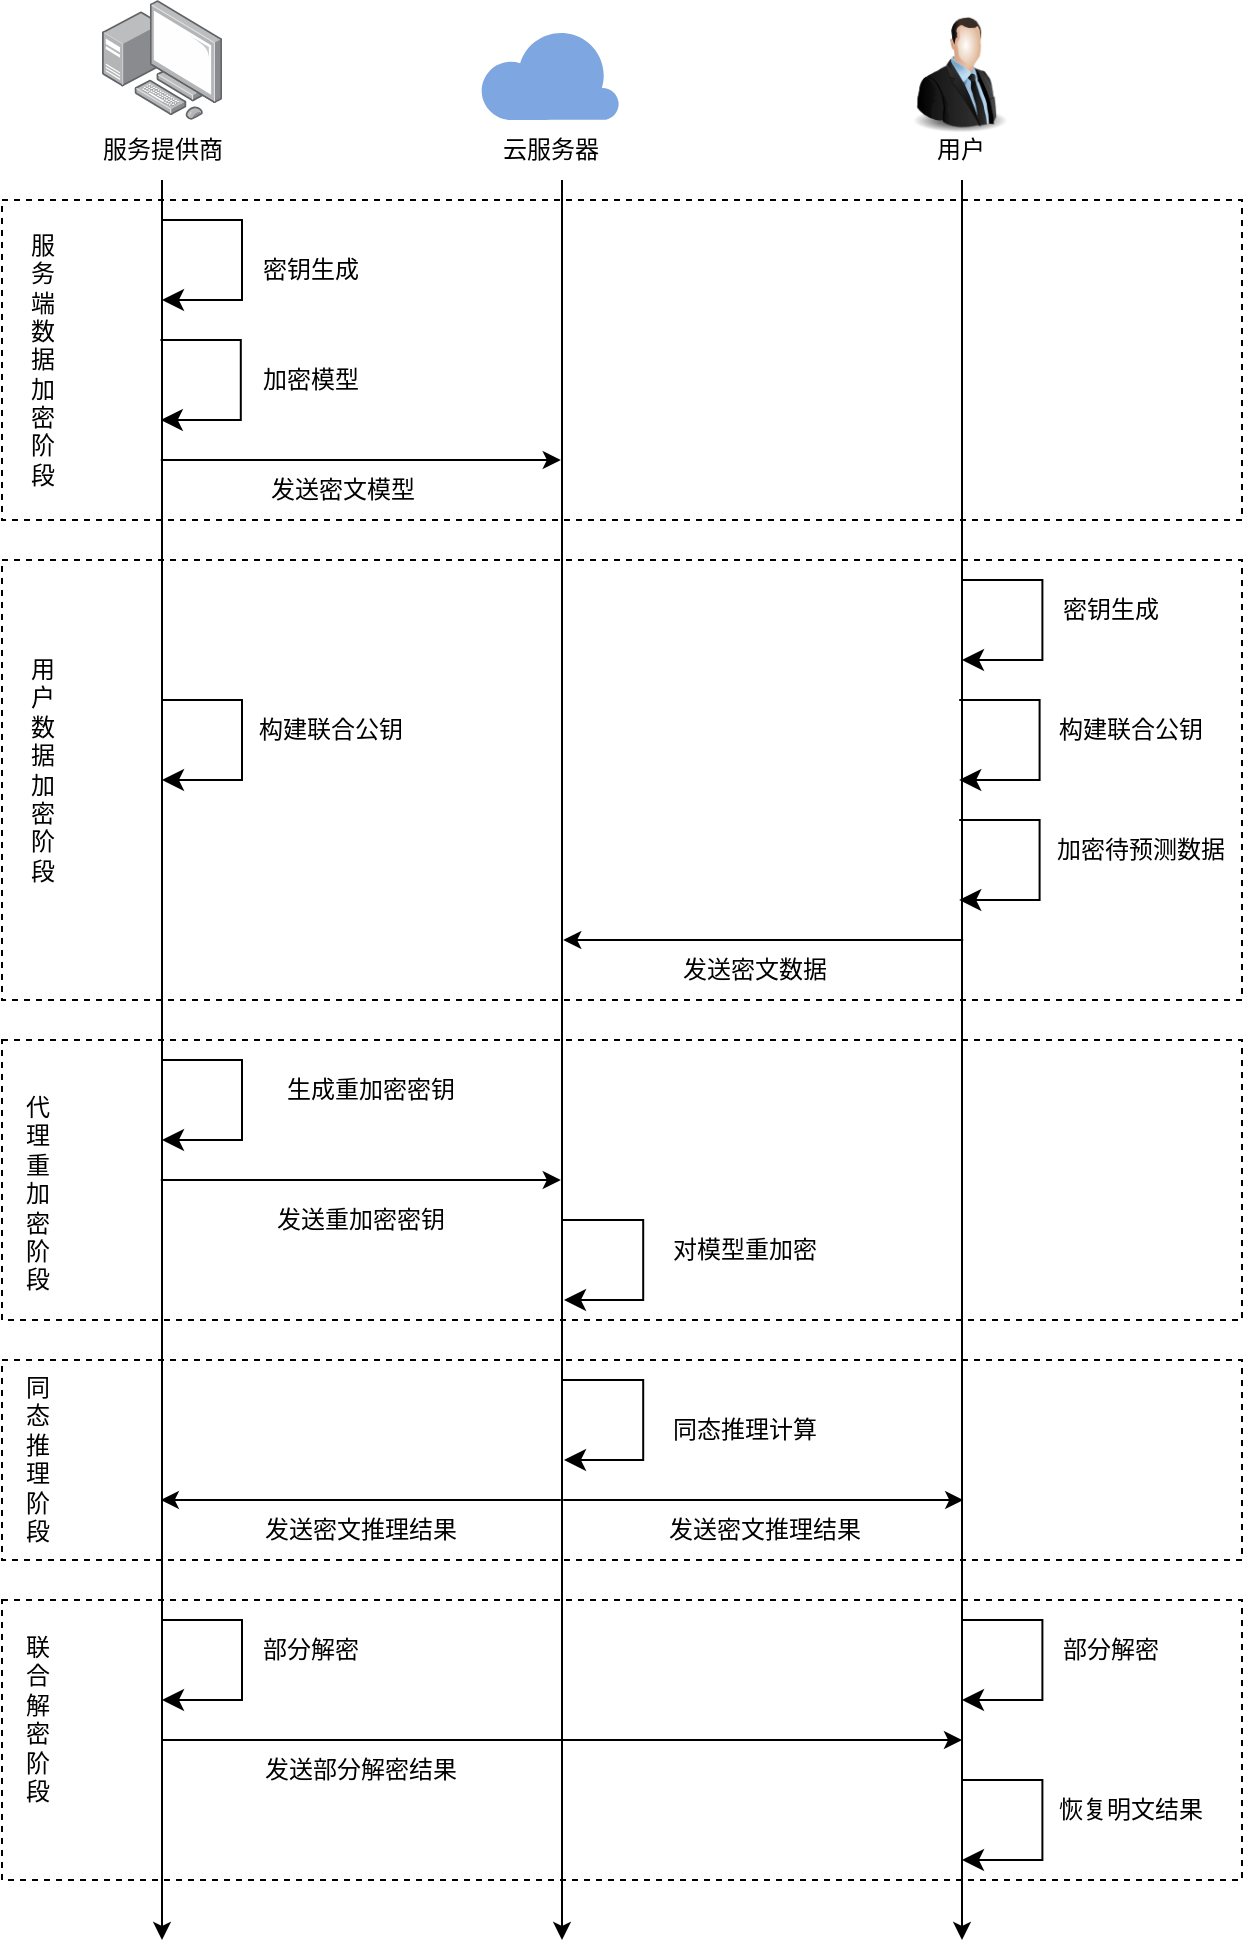 <mxfile version="21.1.1" type="github">
  <diagram name="Page-1" id="0783ab3e-0a74-02c8-0abd-f7b4e66b4bec">
    <mxGraphModel dx="897" dy="576" grid="1" gridSize="10" guides="1" tooltips="1" connect="1" arrows="1" fold="1" page="0" pageScale="1" pageWidth="850" pageHeight="1100" background="none" math="0" shadow="0">
      <root>
        <mxCell id="0" />
        <mxCell id="1" parent="0" />
        <mxCell id="6eeUF1nFgF9wZcy9RrWe-5" value="" style="rounded=0;whiteSpace=wrap;html=1;dashed=1;fillColor=none;" vertex="1" parent="1">
          <mxGeometry y="410" width="620" height="220" as="geometry" />
        </mxCell>
        <mxCell id="6eeUF1nFgF9wZcy9RrWe-2" value="" style="rounded=0;whiteSpace=wrap;html=1;dashed=1;fillColor=none;" vertex="1" parent="1">
          <mxGeometry y="230" width="620" height="160" as="geometry" />
        </mxCell>
        <mxCell id="6eeUF1nFgF9wZcy9RrWe-11" value="" style="rounded=0;whiteSpace=wrap;html=1;dashed=1;fillColor=none;" vertex="1" parent="1">
          <mxGeometry y="930" width="620" height="140" as="geometry" />
        </mxCell>
        <mxCell id="6eeUF1nFgF9wZcy9RrWe-10" value="" style="rounded=0;whiteSpace=wrap;html=1;dashed=1;fillColor=none;" vertex="1" parent="1">
          <mxGeometry y="810" width="620" height="100" as="geometry" />
        </mxCell>
        <mxCell id="6eeUF1nFgF9wZcy9RrWe-7" value="" style="rounded=0;whiteSpace=wrap;html=1;dashed=1;fillColor=none;" vertex="1" parent="1">
          <mxGeometry y="650" width="620" height="140" as="geometry" />
        </mxCell>
        <mxCell id="P2ULtPyCxcWZZ4vpyr7f-1" value="" style="image;html=1;image=img/lib/clip_art/people/Suit_Man_128x128.png" parent="1" vertex="1">
          <mxGeometry x="448.8" y="137" width="60" height="60" as="geometry" />
        </mxCell>
        <mxCell id="P2ULtPyCxcWZZ4vpyr7f-2" value="用户" style="text;html=1;align=center;verticalAlign=middle;resizable=0;points=[];autosize=1;strokeColor=none;fillColor=none;" parent="1" vertex="1">
          <mxGeometry x="453.8" y="190" width="50" height="30" as="geometry" />
        </mxCell>
        <mxCell id="P2ULtPyCxcWZZ4vpyr7f-3" value="" style="image;points=[];aspect=fixed;html=1;align=center;shadow=0;dashed=0;image=img/lib/allied_telesis/computer_and_terminals/Personal_Computer_with_Server.svg;" parent="1" vertex="1">
          <mxGeometry x="50" y="130" width="60" height="60" as="geometry" />
        </mxCell>
        <mxCell id="P2ULtPyCxcWZZ4vpyr7f-4" value="服务提供商" style="text;html=1;align=center;verticalAlign=middle;resizable=0;points=[];autosize=1;strokeColor=none;fillColor=none;" parent="1" vertex="1">
          <mxGeometry x="40" y="190" width="80" height="30" as="geometry" />
        </mxCell>
        <mxCell id="P2ULtPyCxcWZZ4vpyr7f-6" value="" style="verticalLabelPosition=bottom;html=1;verticalAlign=top;align=center;strokeColor=none;fillColor=#7EA6E0;shape=mxgraph.azure.cloud;" parent="1" vertex="1">
          <mxGeometry x="238.8" y="144" width="70" height="46" as="geometry" />
        </mxCell>
        <mxCell id="P2ULtPyCxcWZZ4vpyr7f-8" value="云服务器" style="text;html=1;align=center;verticalAlign=middle;resizable=0;points=[];autosize=1;strokeColor=none;fillColor=none;" parent="1" vertex="1">
          <mxGeometry x="238.8" y="190" width="70" height="30" as="geometry" />
        </mxCell>
        <mxCell id="P2ULtPyCxcWZZ4vpyr7f-9" value="" style="endArrow=classic;html=1;rounded=0;" parent="1" edge="1">
          <mxGeometry width="50" height="50" relative="1" as="geometry">
            <mxPoint x="80" y="220" as="sourcePoint" />
            <mxPoint x="80" y="1100" as="targetPoint" />
          </mxGeometry>
        </mxCell>
        <mxCell id="P2ULtPyCxcWZZ4vpyr7f-10" value="" style="endArrow=classic;html=1;rounded=0;" parent="1" edge="1">
          <mxGeometry width="50" height="50" relative="1" as="geometry">
            <mxPoint x="280" y="220" as="sourcePoint" />
            <mxPoint x="280" y="1100" as="targetPoint" />
          </mxGeometry>
        </mxCell>
        <mxCell id="P2ULtPyCxcWZZ4vpyr7f-11" value="" style="endArrow=classic;html=1;rounded=0;" parent="1" edge="1">
          <mxGeometry width="50" height="50" relative="1" as="geometry">
            <mxPoint x="480" y="220" as="sourcePoint" />
            <mxPoint x="480" y="1100" as="targetPoint" />
          </mxGeometry>
        </mxCell>
        <mxCell id="P2ULtPyCxcWZZ4vpyr7f-14" value="" style="edgeStyle=elbowEdgeStyle;elbow=horizontal;endArrow=classic;html=1;curved=0;rounded=0;endSize=8;startSize=8;" parent="1" edge="1">
          <mxGeometry width="50" height="50" relative="1" as="geometry">
            <mxPoint x="79.8" y="240" as="sourcePoint" />
            <mxPoint x="80" y="280" as="targetPoint" />
            <Array as="points">
              <mxPoint x="120.0" y="270" />
            </Array>
          </mxGeometry>
        </mxCell>
        <mxCell id="P2ULtPyCxcWZZ4vpyr7f-15" value="密钥生成" style="text;html=1;align=center;verticalAlign=middle;resizable=0;points=[];autosize=1;strokeColor=none;fillColor=none;" parent="1" vertex="1">
          <mxGeometry x="119.4" y="250" width="70" height="30" as="geometry" />
        </mxCell>
        <mxCell id="P2ULtPyCxcWZZ4vpyr7f-16" value="" style="edgeStyle=elbowEdgeStyle;elbow=horizontal;endArrow=classic;html=1;curved=0;rounded=0;endSize=8;startSize=8;" parent="1" edge="1">
          <mxGeometry width="50" height="50" relative="1" as="geometry">
            <mxPoint x="79.2" y="300" as="sourcePoint" />
            <mxPoint x="79.4" y="340" as="targetPoint" />
            <Array as="points">
              <mxPoint x="119.4" y="330" />
            </Array>
          </mxGeometry>
        </mxCell>
        <mxCell id="P2ULtPyCxcWZZ4vpyr7f-17" value="加密模型" style="text;html=1;align=center;verticalAlign=middle;resizable=0;points=[];autosize=1;strokeColor=none;fillColor=none;" parent="1" vertex="1">
          <mxGeometry x="119.4" y="305" width="70" height="30" as="geometry" />
        </mxCell>
        <mxCell id="P2ULtPyCxcWZZ4vpyr7f-18" value="" style="endArrow=classic;html=1;rounded=0;" parent="1" edge="1">
          <mxGeometry width="50" height="50" relative="1" as="geometry">
            <mxPoint x="79.4" y="360" as="sourcePoint" />
            <mxPoint x="279.4" y="360" as="targetPoint" />
          </mxGeometry>
        </mxCell>
        <mxCell id="P2ULtPyCxcWZZ4vpyr7f-19" value="发送密文模型" style="text;html=1;align=center;verticalAlign=middle;resizable=0;points=[];autosize=1;strokeColor=none;fillColor=none;" parent="1" vertex="1">
          <mxGeometry x="120" y="360" width="100" height="30" as="geometry" />
        </mxCell>
        <mxCell id="P2ULtPyCxcWZZ4vpyr7f-21" value="" style="edgeStyle=elbowEdgeStyle;elbow=horizontal;endArrow=classic;html=1;curved=0;rounded=0;endSize=8;startSize=8;" parent="1" edge="1">
          <mxGeometry width="50" height="50" relative="1" as="geometry">
            <mxPoint x="79.8" y="480" as="sourcePoint" />
            <mxPoint x="80" y="520" as="targetPoint" />
            <Array as="points">
              <mxPoint x="120.0" y="510" />
            </Array>
          </mxGeometry>
        </mxCell>
        <mxCell id="P2ULtPyCxcWZZ4vpyr7f-22" value="" style="edgeStyle=elbowEdgeStyle;elbow=horizontal;endArrow=classic;html=1;curved=0;rounded=0;endSize=8;startSize=8;" parent="1" edge="1">
          <mxGeometry width="50" height="50" relative="1" as="geometry">
            <mxPoint x="478.6" y="480" as="sourcePoint" />
            <mxPoint x="478.6" y="520" as="targetPoint" />
            <Array as="points">
              <mxPoint x="518.8" y="510" />
            </Array>
          </mxGeometry>
        </mxCell>
        <mxCell id="P2ULtPyCxcWZZ4vpyr7f-23" value="构建联合公钥" style="text;html=1;align=center;verticalAlign=middle;resizable=0;points=[];autosize=1;strokeColor=none;fillColor=none;" parent="1" vertex="1">
          <mxGeometry x="114.4" y="480" width="100" height="30" as="geometry" />
        </mxCell>
        <mxCell id="P2ULtPyCxcWZZ4vpyr7f-24" value="构建联合公钥" style="text;html=1;align=center;verticalAlign=middle;resizable=0;points=[];autosize=1;strokeColor=none;fillColor=none;" parent="1" vertex="1">
          <mxGeometry x="513.8" y="480" width="100" height="30" as="geometry" />
        </mxCell>
        <mxCell id="P2ULtPyCxcWZZ4vpyr7f-26" value="" style="edgeStyle=elbowEdgeStyle;elbow=horizontal;endArrow=classic;html=1;curved=0;rounded=0;endSize=8;startSize=8;" parent="1" edge="1">
          <mxGeometry width="50" height="50" relative="1" as="geometry">
            <mxPoint x="480" y="420" as="sourcePoint" />
            <mxPoint x="480" y="460" as="targetPoint" />
            <Array as="points">
              <mxPoint x="520.2" y="450" />
            </Array>
          </mxGeometry>
        </mxCell>
        <mxCell id="P2ULtPyCxcWZZ4vpyr7f-27" value="密钥生成" style="text;html=1;align=center;verticalAlign=middle;resizable=0;points=[];autosize=1;strokeColor=none;fillColor=none;" parent="1" vertex="1">
          <mxGeometry x="518.8" y="420" width="70" height="30" as="geometry" />
        </mxCell>
        <mxCell id="P2ULtPyCxcWZZ4vpyr7f-30" value="" style="edgeStyle=elbowEdgeStyle;elbow=horizontal;endArrow=classic;html=1;curved=0;rounded=0;endSize=8;startSize=8;" parent="1" edge="1">
          <mxGeometry width="50" height="50" relative="1" as="geometry">
            <mxPoint x="478.6" y="540" as="sourcePoint" />
            <mxPoint x="478.6" y="580" as="targetPoint" />
            <Array as="points">
              <mxPoint x="518.8" y="570" />
            </Array>
          </mxGeometry>
        </mxCell>
        <mxCell id="P2ULtPyCxcWZZ4vpyr7f-31" value="加密待预测数据" style="text;html=1;align=center;verticalAlign=middle;resizable=0;points=[];autosize=1;strokeColor=none;fillColor=none;" parent="1" vertex="1">
          <mxGeometry x="513.8" y="540" width="110" height="30" as="geometry" />
        </mxCell>
        <mxCell id="P2ULtPyCxcWZZ4vpyr7f-32" value="" style="endArrow=classic;html=1;rounded=0;" parent="1" edge="1">
          <mxGeometry width="50" height="50" relative="1" as="geometry">
            <mxPoint x="480.6" y="600" as="sourcePoint" />
            <mxPoint x="280.6" y="600" as="targetPoint" />
          </mxGeometry>
        </mxCell>
        <mxCell id="P2ULtPyCxcWZZ4vpyr7f-33" value="发送密文数据" style="text;html=1;align=center;verticalAlign=middle;resizable=0;points=[];autosize=1;strokeColor=none;fillColor=none;" parent="1" vertex="1">
          <mxGeometry x="325.6" y="600" width="100" height="30" as="geometry" />
        </mxCell>
        <mxCell id="P2ULtPyCxcWZZ4vpyr7f-34" value="" style="edgeStyle=elbowEdgeStyle;elbow=horizontal;endArrow=classic;html=1;curved=0;rounded=0;endSize=8;startSize=8;" parent="1" edge="1">
          <mxGeometry width="50" height="50" relative="1" as="geometry">
            <mxPoint x="79.8" y="660" as="sourcePoint" />
            <mxPoint x="80" y="700" as="targetPoint" />
            <Array as="points">
              <mxPoint x="120" y="690" />
            </Array>
          </mxGeometry>
        </mxCell>
        <mxCell id="P2ULtPyCxcWZZ4vpyr7f-35" value="生成重加密密钥" style="text;html=1;align=center;verticalAlign=middle;resizable=0;points=[];autosize=1;strokeColor=none;fillColor=none;" parent="1" vertex="1">
          <mxGeometry x="128.8" y="660" width="110" height="30" as="geometry" />
        </mxCell>
        <mxCell id="P2ULtPyCxcWZZ4vpyr7f-36" value="" style="endArrow=classic;html=1;rounded=0;" parent="1" edge="1">
          <mxGeometry width="50" height="50" relative="1" as="geometry">
            <mxPoint x="79.4" y="720" as="sourcePoint" />
            <mxPoint x="279.4" y="720" as="targetPoint" />
          </mxGeometry>
        </mxCell>
        <mxCell id="P2ULtPyCxcWZZ4vpyr7f-37" value="发送重加密密钥" style="text;html=1;align=center;verticalAlign=middle;resizable=0;points=[];autosize=1;strokeColor=none;fillColor=none;" parent="1" vertex="1">
          <mxGeometry x="124.4" y="725" width="110" height="30" as="geometry" />
        </mxCell>
        <mxCell id="P2ULtPyCxcWZZ4vpyr7f-38" value="" style="edgeStyle=elbowEdgeStyle;elbow=horizontal;endArrow=classic;html=1;curved=0;rounded=0;endSize=8;startSize=8;" parent="1" edge="1">
          <mxGeometry width="50" height="50" relative="1" as="geometry">
            <mxPoint x="280.4" y="740" as="sourcePoint" />
            <mxPoint x="281" y="780" as="targetPoint" />
            <Array as="points">
              <mxPoint x="320.6" y="770" />
            </Array>
          </mxGeometry>
        </mxCell>
        <mxCell id="P2ULtPyCxcWZZ4vpyr7f-39" value="对模型重加密" style="text;html=1;align=center;verticalAlign=middle;resizable=0;points=[];autosize=1;strokeColor=none;fillColor=none;" parent="1" vertex="1">
          <mxGeometry x="320.6" y="740" width="100" height="30" as="geometry" />
        </mxCell>
        <mxCell id="P2ULtPyCxcWZZ4vpyr7f-40" value="" style="edgeStyle=elbowEdgeStyle;elbow=horizontal;endArrow=classic;html=1;curved=0;rounded=0;endSize=8;startSize=8;" parent="1" edge="1">
          <mxGeometry width="50" height="50" relative="1" as="geometry">
            <mxPoint x="280.4" y="820" as="sourcePoint" />
            <mxPoint x="281" y="860" as="targetPoint" />
            <Array as="points">
              <mxPoint x="320.6" y="850" />
            </Array>
          </mxGeometry>
        </mxCell>
        <mxCell id="P2ULtPyCxcWZZ4vpyr7f-41" value="同态推理计算" style="text;html=1;align=center;verticalAlign=middle;resizable=0;points=[];autosize=1;strokeColor=none;fillColor=none;" parent="1" vertex="1">
          <mxGeometry x="320.6" y="830" width="100" height="30" as="geometry" />
        </mxCell>
        <mxCell id="P2ULtPyCxcWZZ4vpyr7f-42" value="" style="endArrow=classic;html=1;rounded=0;" parent="1" edge="1">
          <mxGeometry width="50" height="50" relative="1" as="geometry">
            <mxPoint x="280.6" y="880" as="sourcePoint" />
            <mxPoint x="480.6" y="880" as="targetPoint" />
          </mxGeometry>
        </mxCell>
        <mxCell id="P2ULtPyCxcWZZ4vpyr7f-43" value="" style="endArrow=classic;html=1;rounded=0;" parent="1" edge="1">
          <mxGeometry width="50" height="50" relative="1" as="geometry">
            <mxPoint x="279.4" y="880" as="sourcePoint" />
            <mxPoint x="79.4" y="880" as="targetPoint" />
          </mxGeometry>
        </mxCell>
        <mxCell id="P2ULtPyCxcWZZ4vpyr7f-44" value="发送密文推理结果" style="text;html=1;align=center;verticalAlign=middle;resizable=0;points=[];autosize=1;strokeColor=none;fillColor=none;" parent="1" vertex="1">
          <mxGeometry x="118.8" y="880" width="120" height="30" as="geometry" />
        </mxCell>
        <mxCell id="P2ULtPyCxcWZZ4vpyr7f-45" value="发送密文推理结果" style="text;html=1;align=center;verticalAlign=middle;resizable=0;points=[];autosize=1;strokeColor=none;fillColor=none;" parent="1" vertex="1">
          <mxGeometry x="320.6" y="880" width="120" height="30" as="geometry" />
        </mxCell>
        <mxCell id="P2ULtPyCxcWZZ4vpyr7f-46" value="" style="edgeStyle=elbowEdgeStyle;elbow=horizontal;endArrow=classic;html=1;curved=0;rounded=0;endSize=8;startSize=8;" parent="1" edge="1">
          <mxGeometry width="50" height="50" relative="1" as="geometry">
            <mxPoint x="79.8" y="940" as="sourcePoint" />
            <mxPoint x="80" y="980" as="targetPoint" />
            <Array as="points">
              <mxPoint x="120" y="970" />
            </Array>
          </mxGeometry>
        </mxCell>
        <mxCell id="P2ULtPyCxcWZZ4vpyr7f-47" value="部分解密" style="text;html=1;align=center;verticalAlign=middle;resizable=0;points=[];autosize=1;strokeColor=none;fillColor=none;" parent="1" vertex="1">
          <mxGeometry x="118.8" y="940" width="70" height="30" as="geometry" />
        </mxCell>
        <mxCell id="P2ULtPyCxcWZZ4vpyr7f-50" value="" style="edgeStyle=elbowEdgeStyle;elbow=horizontal;endArrow=classic;html=1;curved=0;rounded=0;endSize=8;startSize=8;" parent="1" edge="1">
          <mxGeometry width="50" height="50" relative="1" as="geometry">
            <mxPoint x="480" y="940" as="sourcePoint" />
            <mxPoint x="480" y="980" as="targetPoint" />
            <Array as="points">
              <mxPoint x="520.2" y="970" />
            </Array>
          </mxGeometry>
        </mxCell>
        <mxCell id="P2ULtPyCxcWZZ4vpyr7f-51" value="部分解密" style="text;html=1;align=center;verticalAlign=middle;resizable=0;points=[];autosize=1;strokeColor=none;fillColor=none;" parent="1" vertex="1">
          <mxGeometry x="518.8" y="940" width="70" height="30" as="geometry" />
        </mxCell>
        <mxCell id="P2ULtPyCxcWZZ4vpyr7f-52" value="" style="endArrow=classic;html=1;rounded=0;elbow=vertical;" parent="1" edge="1">
          <mxGeometry width="50" height="50" relative="1" as="geometry">
            <mxPoint x="80" y="1000" as="sourcePoint" />
            <mxPoint x="480" y="1000" as="targetPoint" />
          </mxGeometry>
        </mxCell>
        <mxCell id="P2ULtPyCxcWZZ4vpyr7f-53" value="发送部分解密结果" style="text;html=1;align=center;verticalAlign=middle;resizable=0;points=[];autosize=1;strokeColor=none;fillColor=none;" parent="1" vertex="1">
          <mxGeometry x="118.8" y="1000" width="120" height="30" as="geometry" />
        </mxCell>
        <mxCell id="P2ULtPyCxcWZZ4vpyr7f-54" value="" style="edgeStyle=elbowEdgeStyle;elbow=horizontal;endArrow=classic;html=1;curved=0;rounded=0;endSize=8;startSize=8;" parent="1" edge="1">
          <mxGeometry width="50" height="50" relative="1" as="geometry">
            <mxPoint x="480" y="1020" as="sourcePoint" />
            <mxPoint x="480" y="1060" as="targetPoint" />
            <Array as="points">
              <mxPoint x="520.2" y="1050" />
            </Array>
          </mxGeometry>
        </mxCell>
        <mxCell id="P2ULtPyCxcWZZ4vpyr7f-55" value="恢复明文结果" style="text;html=1;align=center;verticalAlign=middle;resizable=0;points=[];autosize=1;strokeColor=none;fillColor=none;" parent="1" vertex="1">
          <mxGeometry x="513.8" y="1020" width="100" height="30" as="geometry" />
        </mxCell>
        <mxCell id="6eeUF1nFgF9wZcy9RrWe-3" value="服&lt;br&gt;务&lt;br&gt;端&lt;br&gt;数&lt;br&gt;据&lt;br&gt;加&lt;br&gt;密&lt;br&gt;阶&lt;br&gt;段" style="text;html=1;align=center;verticalAlign=middle;resizable=0;points=[];autosize=1;strokeColor=none;fillColor=none;" vertex="1" parent="1">
          <mxGeometry y="240" width="40" height="140" as="geometry" />
        </mxCell>
        <mxCell id="6eeUF1nFgF9wZcy9RrWe-6" value="用&lt;br&gt;户&lt;br&gt;数&lt;br&gt;据&lt;br&gt;加&lt;br&gt;密&lt;br&gt;阶&lt;br&gt;段" style="text;html=1;align=center;verticalAlign=middle;resizable=0;points=[];autosize=1;strokeColor=none;fillColor=none;" vertex="1" parent="1">
          <mxGeometry y="450" width="40" height="130" as="geometry" />
        </mxCell>
        <mxCell id="6eeUF1nFgF9wZcy9RrWe-9" value="&lt;span style=&quot;color: rgb(0, 0, 0); font-family: Helvetica; font-size: 12px; font-style: normal; font-variant-ligatures: normal; font-variant-caps: normal; font-weight: 400; letter-spacing: normal; orphans: 2; text-align: center; text-indent: 0px; text-transform: none; widows: 2; word-spacing: 0px; -webkit-text-stroke-width: 0px; background-color: rgb(255, 255, 255); text-decoration-thickness: initial; text-decoration-style: initial; text-decoration-color: initial; float: none; display: inline !important;&quot;&gt;代&lt;/span&gt;&lt;br style=&quot;border-color: var(--border-color); color: rgb(0, 0, 0); font-family: Helvetica; font-size: 12px; font-style: normal; font-variant-ligatures: normal; font-variant-caps: normal; font-weight: 400; letter-spacing: normal; orphans: 2; text-align: center; text-indent: 0px; text-transform: none; widows: 2; word-spacing: 0px; -webkit-text-stroke-width: 0px; background-color: rgb(255, 255, 255); text-decoration-thickness: initial; text-decoration-style: initial; text-decoration-color: initial;&quot;&gt;&lt;span style=&quot;color: rgb(0, 0, 0); font-family: Helvetica; font-size: 12px; font-style: normal; font-variant-ligatures: normal; font-variant-caps: normal; font-weight: 400; letter-spacing: normal; orphans: 2; text-align: center; text-indent: 0px; text-transform: none; widows: 2; word-spacing: 0px; -webkit-text-stroke-width: 0px; background-color: rgb(255, 255, 255); text-decoration-thickness: initial; text-decoration-style: initial; text-decoration-color: initial; float: none; display: inline !important;&quot;&gt;理&lt;/span&gt;&lt;br style=&quot;border-color: var(--border-color); color: rgb(0, 0, 0); font-family: Helvetica; font-size: 12px; font-style: normal; font-variant-ligatures: normal; font-variant-caps: normal; font-weight: 400; letter-spacing: normal; orphans: 2; text-align: center; text-indent: 0px; text-transform: none; widows: 2; word-spacing: 0px; -webkit-text-stroke-width: 0px; background-color: rgb(255, 255, 255); text-decoration-thickness: initial; text-decoration-style: initial; text-decoration-color: initial;&quot;&gt;&lt;span style=&quot;color: rgb(0, 0, 0); font-family: Helvetica; font-size: 12px; font-style: normal; font-variant-ligatures: normal; font-variant-caps: normal; font-weight: 400; letter-spacing: normal; orphans: 2; text-align: center; text-indent: 0px; text-transform: none; widows: 2; word-spacing: 0px; -webkit-text-stroke-width: 0px; background-color: rgb(255, 255, 255); text-decoration-thickness: initial; text-decoration-style: initial; text-decoration-color: initial; float: none; display: inline !important;&quot;&gt;重&lt;/span&gt;&lt;br style=&quot;border-color: var(--border-color); color: rgb(0, 0, 0); font-family: Helvetica; font-size: 12px; font-style: normal; font-variant-ligatures: normal; font-variant-caps: normal; font-weight: 400; letter-spacing: normal; orphans: 2; text-align: center; text-indent: 0px; text-transform: none; widows: 2; word-spacing: 0px; -webkit-text-stroke-width: 0px; background-color: rgb(255, 255, 255); text-decoration-thickness: initial; text-decoration-style: initial; text-decoration-color: initial;&quot;&gt;&lt;span style=&quot;color: rgb(0, 0, 0); font-family: Helvetica; font-size: 12px; font-style: normal; font-variant-ligatures: normal; font-variant-caps: normal; font-weight: 400; letter-spacing: normal; orphans: 2; text-align: center; text-indent: 0px; text-transform: none; widows: 2; word-spacing: 0px; -webkit-text-stroke-width: 0px; background-color: rgb(255, 255, 255); text-decoration-thickness: initial; text-decoration-style: initial; text-decoration-color: initial; float: none; display: inline !important;&quot;&gt;加&lt;/span&gt;&lt;br style=&quot;border-color: var(--border-color); color: rgb(0, 0, 0); font-family: Helvetica; font-size: 12px; font-style: normal; font-variant-ligatures: normal; font-variant-caps: normal; font-weight: 400; letter-spacing: normal; orphans: 2; text-align: center; text-indent: 0px; text-transform: none; widows: 2; word-spacing: 0px; -webkit-text-stroke-width: 0px; background-color: rgb(255, 255, 255); text-decoration-thickness: initial; text-decoration-style: initial; text-decoration-color: initial;&quot;&gt;&lt;span style=&quot;color: rgb(0, 0, 0); font-family: Helvetica; font-size: 12px; font-style: normal; font-variant-ligatures: normal; font-variant-caps: normal; font-weight: 400; letter-spacing: normal; orphans: 2; text-align: center; text-indent: 0px; text-transform: none; widows: 2; word-spacing: 0px; -webkit-text-stroke-width: 0px; background-color: rgb(255, 255, 255); text-decoration-thickness: initial; text-decoration-style: initial; text-decoration-color: initial; float: none; display: inline !important;&quot;&gt;密&lt;/span&gt;&lt;br style=&quot;border-color: var(--border-color); color: rgb(0, 0, 0); font-family: Helvetica; font-size: 12px; font-style: normal; font-variant-ligatures: normal; font-variant-caps: normal; font-weight: 400; letter-spacing: normal; orphans: 2; text-align: center; text-indent: 0px; text-transform: none; widows: 2; word-spacing: 0px; -webkit-text-stroke-width: 0px; background-color: rgb(255, 255, 255); text-decoration-thickness: initial; text-decoration-style: initial; text-decoration-color: initial;&quot;&gt;&lt;span style=&quot;color: rgb(0, 0, 0); font-family: Helvetica; font-size: 12px; font-style: normal; font-variant-ligatures: normal; font-variant-caps: normal; font-weight: 400; letter-spacing: normal; orphans: 2; text-align: center; text-indent: 0px; text-transform: none; widows: 2; word-spacing: 0px; -webkit-text-stroke-width: 0px; background-color: rgb(255, 255, 255); text-decoration-thickness: initial; text-decoration-style: initial; text-decoration-color: initial; float: none; display: inline !important;&quot;&gt;阶&lt;/span&gt;&lt;br style=&quot;border-color: var(--border-color); color: rgb(0, 0, 0); font-family: Helvetica; font-size: 12px; font-style: normal; font-variant-ligatures: normal; font-variant-caps: normal; font-weight: 400; letter-spacing: normal; orphans: 2; text-align: center; text-indent: 0px; text-transform: none; widows: 2; word-spacing: 0px; -webkit-text-stroke-width: 0px; background-color: rgb(255, 255, 255); text-decoration-thickness: initial; text-decoration-style: initial; text-decoration-color: initial;&quot;&gt;&lt;span style=&quot;color: rgb(0, 0, 0); font-family: Helvetica; font-size: 12px; font-style: normal; font-variant-ligatures: normal; font-variant-caps: normal; font-weight: 400; letter-spacing: normal; orphans: 2; text-align: center; text-indent: 0px; text-transform: none; widows: 2; word-spacing: 0px; -webkit-text-stroke-width: 0px; background-color: rgb(255, 255, 255); text-decoration-thickness: initial; text-decoration-style: initial; text-decoration-color: initial; float: none; display: inline !important;&quot;&gt;段&lt;/span&gt;" style="text;whiteSpace=wrap;html=1;" vertex="1" parent="1">
          <mxGeometry x="10" y="670" width="50" height="120" as="geometry" />
        </mxCell>
        <mxCell id="6eeUF1nFgF9wZcy9RrWe-12" value="&lt;div style=&quot;text-align: center;&quot;&gt;&lt;span style=&quot;background-color: initial;&quot;&gt;同&lt;/span&gt;&lt;/div&gt;&lt;div style=&quot;text-align: center;&quot;&gt;&lt;span style=&quot;background-color: initial;&quot;&gt;态&lt;/span&gt;&lt;/div&gt;&lt;div style=&quot;text-align: center;&quot;&gt;&lt;span style=&quot;background-color: initial;&quot;&gt;推&lt;/span&gt;&lt;/div&gt;&lt;div style=&quot;text-align: center;&quot;&gt;&lt;span style=&quot;background-color: initial;&quot;&gt;理&lt;/span&gt;&lt;/div&gt;&lt;div style=&quot;text-align: center;&quot;&gt;&lt;span style=&quot;background-color: initial;&quot;&gt;阶&lt;/span&gt;&lt;/div&gt;&lt;div style=&quot;text-align: center;&quot;&gt;&lt;span style=&quot;background-color: initial;&quot;&gt;段&lt;/span&gt;&lt;/div&gt;" style="text;whiteSpace=wrap;html=1;" vertex="1" parent="1">
          <mxGeometry x="10" y="810" width="50" height="120" as="geometry" />
        </mxCell>
        <mxCell id="6eeUF1nFgF9wZcy9RrWe-13" value="&lt;div style=&quot;text-align: center;&quot;&gt;联&lt;/div&gt;&lt;div style=&quot;text-align: center;&quot;&gt;合&lt;/div&gt;&lt;div style=&quot;text-align: center;&quot;&gt;解&lt;/div&gt;&lt;div style=&quot;text-align: center;&quot;&gt;密&lt;/div&gt;&lt;div style=&quot;text-align: center;&quot;&gt;阶&lt;/div&gt;&lt;div style=&quot;text-align: center;&quot;&gt;段&lt;/div&gt;" style="text;whiteSpace=wrap;html=1;" vertex="1" parent="1">
          <mxGeometry x="10" y="940" width="50" height="120" as="geometry" />
        </mxCell>
      </root>
    </mxGraphModel>
  </diagram>
</mxfile>
